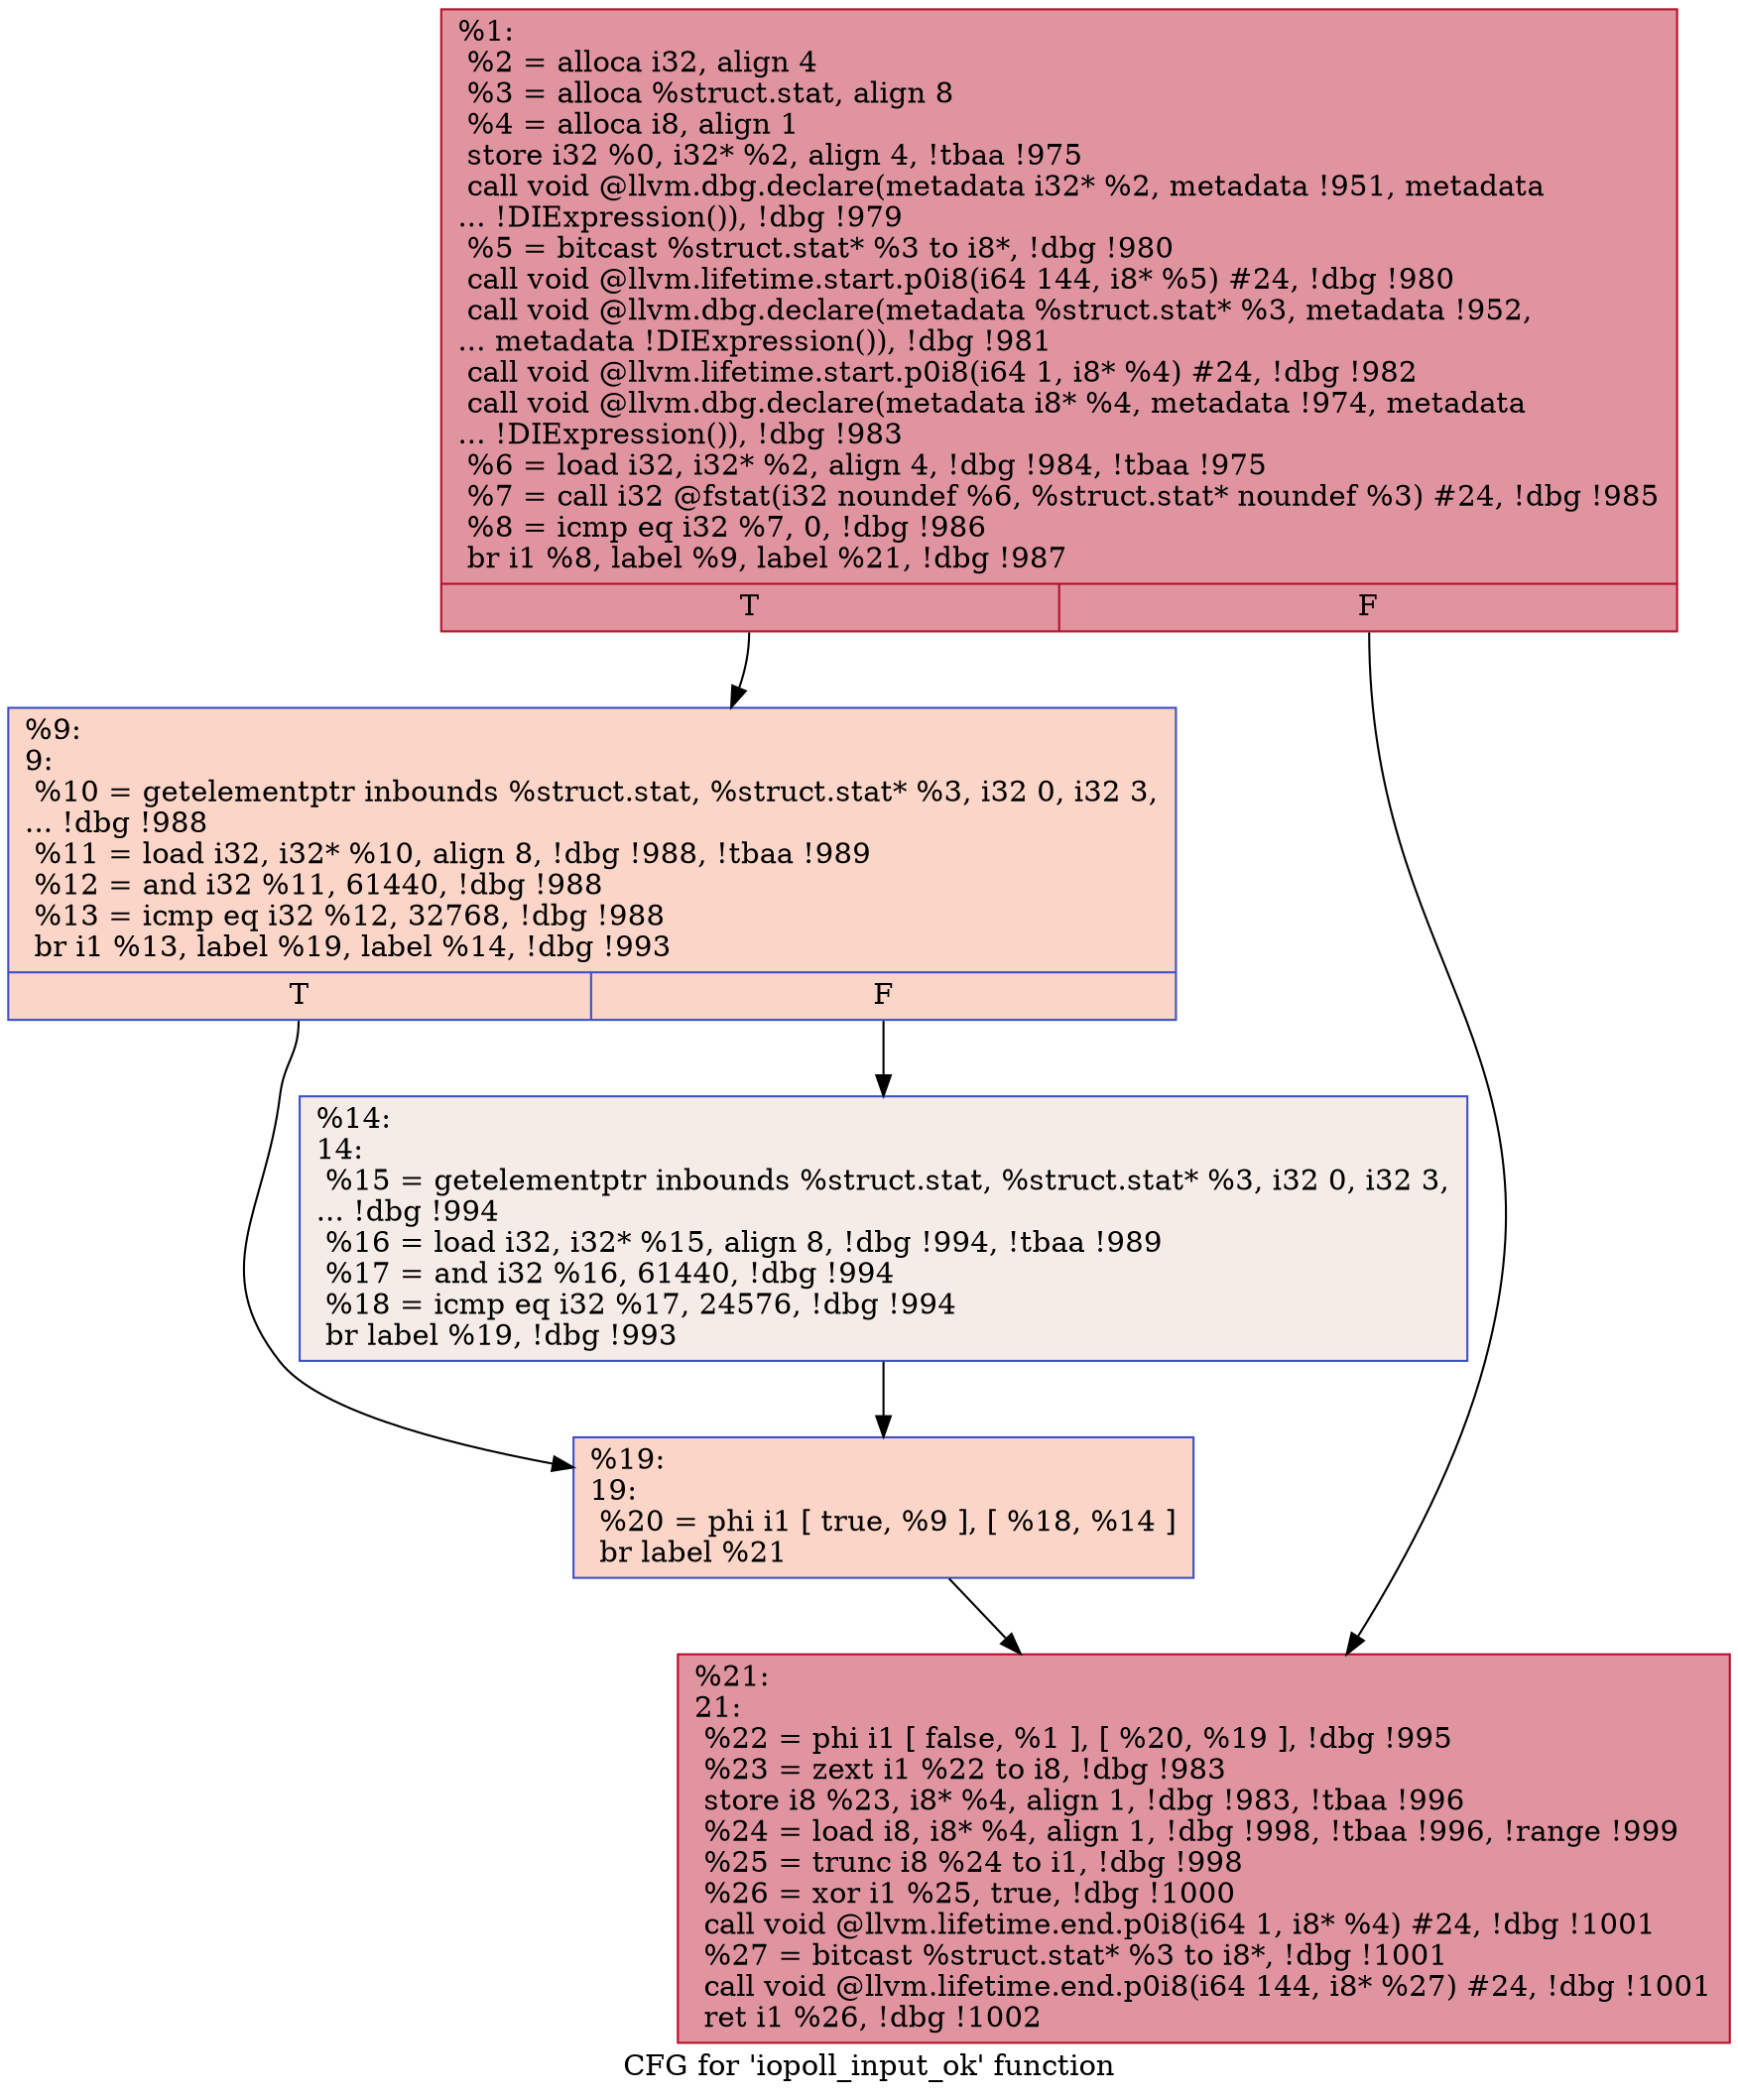 digraph "CFG for 'iopoll_input_ok' function" {
	label="CFG for 'iopoll_input_ok' function";

	Node0x11348e0 [shape=record,color="#b70d28ff", style=filled, fillcolor="#b70d2870",label="{%1:\l  %2 = alloca i32, align 4\l  %3 = alloca %struct.stat, align 8\l  %4 = alloca i8, align 1\l  store i32 %0, i32* %2, align 4, !tbaa !975\l  call void @llvm.dbg.declare(metadata i32* %2, metadata !951, metadata\l... !DIExpression()), !dbg !979\l  %5 = bitcast %struct.stat* %3 to i8*, !dbg !980\l  call void @llvm.lifetime.start.p0i8(i64 144, i8* %5) #24, !dbg !980\l  call void @llvm.dbg.declare(metadata %struct.stat* %3, metadata !952,\l... metadata !DIExpression()), !dbg !981\l  call void @llvm.lifetime.start.p0i8(i64 1, i8* %4) #24, !dbg !982\l  call void @llvm.dbg.declare(metadata i8* %4, metadata !974, metadata\l... !DIExpression()), !dbg !983\l  %6 = load i32, i32* %2, align 4, !dbg !984, !tbaa !975\l  %7 = call i32 @fstat(i32 noundef %6, %struct.stat* noundef %3) #24, !dbg !985\l  %8 = icmp eq i32 %7, 0, !dbg !986\l  br i1 %8, label %9, label %21, !dbg !987\l|{<s0>T|<s1>F}}"];
	Node0x11348e0:s0 -> Node0x1134a60;
	Node0x11348e0:s1 -> Node0x1134b50;
	Node0x1134a60 [shape=record,color="#3d50c3ff", style=filled, fillcolor="#f5a08170",label="{%9:\l9:                                                \l  %10 = getelementptr inbounds %struct.stat, %struct.stat* %3, i32 0, i32 3,\l... !dbg !988\l  %11 = load i32, i32* %10, align 8, !dbg !988, !tbaa !989\l  %12 = and i32 %11, 61440, !dbg !988\l  %13 = icmp eq i32 %12, 32768, !dbg !988\l  br i1 %13, label %19, label %14, !dbg !993\l|{<s0>T|<s1>F}}"];
	Node0x1134a60:s0 -> Node0x1134b00;
	Node0x1134a60:s1 -> Node0x1134ab0;
	Node0x1134ab0 [shape=record,color="#3d50c3ff", style=filled, fillcolor="#ead5c970",label="{%14:\l14:                                               \l  %15 = getelementptr inbounds %struct.stat, %struct.stat* %3, i32 0, i32 3,\l... !dbg !994\l  %16 = load i32, i32* %15, align 8, !dbg !994, !tbaa !989\l  %17 = and i32 %16, 61440, !dbg !994\l  %18 = icmp eq i32 %17, 24576, !dbg !994\l  br label %19, !dbg !993\l}"];
	Node0x1134ab0 -> Node0x1134b00;
	Node0x1134b00 [shape=record,color="#3d50c3ff", style=filled, fillcolor="#f5a08170",label="{%19:\l19:                                               \l  %20 = phi i1 [ true, %9 ], [ %18, %14 ]\l  br label %21\l}"];
	Node0x1134b00 -> Node0x1134b50;
	Node0x1134b50 [shape=record,color="#b70d28ff", style=filled, fillcolor="#b70d2870",label="{%21:\l21:                                               \l  %22 = phi i1 [ false, %1 ], [ %20, %19 ], !dbg !995\l  %23 = zext i1 %22 to i8, !dbg !983\l  store i8 %23, i8* %4, align 1, !dbg !983, !tbaa !996\l  %24 = load i8, i8* %4, align 1, !dbg !998, !tbaa !996, !range !999\l  %25 = trunc i8 %24 to i1, !dbg !998\l  %26 = xor i1 %25, true, !dbg !1000\l  call void @llvm.lifetime.end.p0i8(i64 1, i8* %4) #24, !dbg !1001\l  %27 = bitcast %struct.stat* %3 to i8*, !dbg !1001\l  call void @llvm.lifetime.end.p0i8(i64 144, i8* %27) #24, !dbg !1001\l  ret i1 %26, !dbg !1002\l}"];
}
